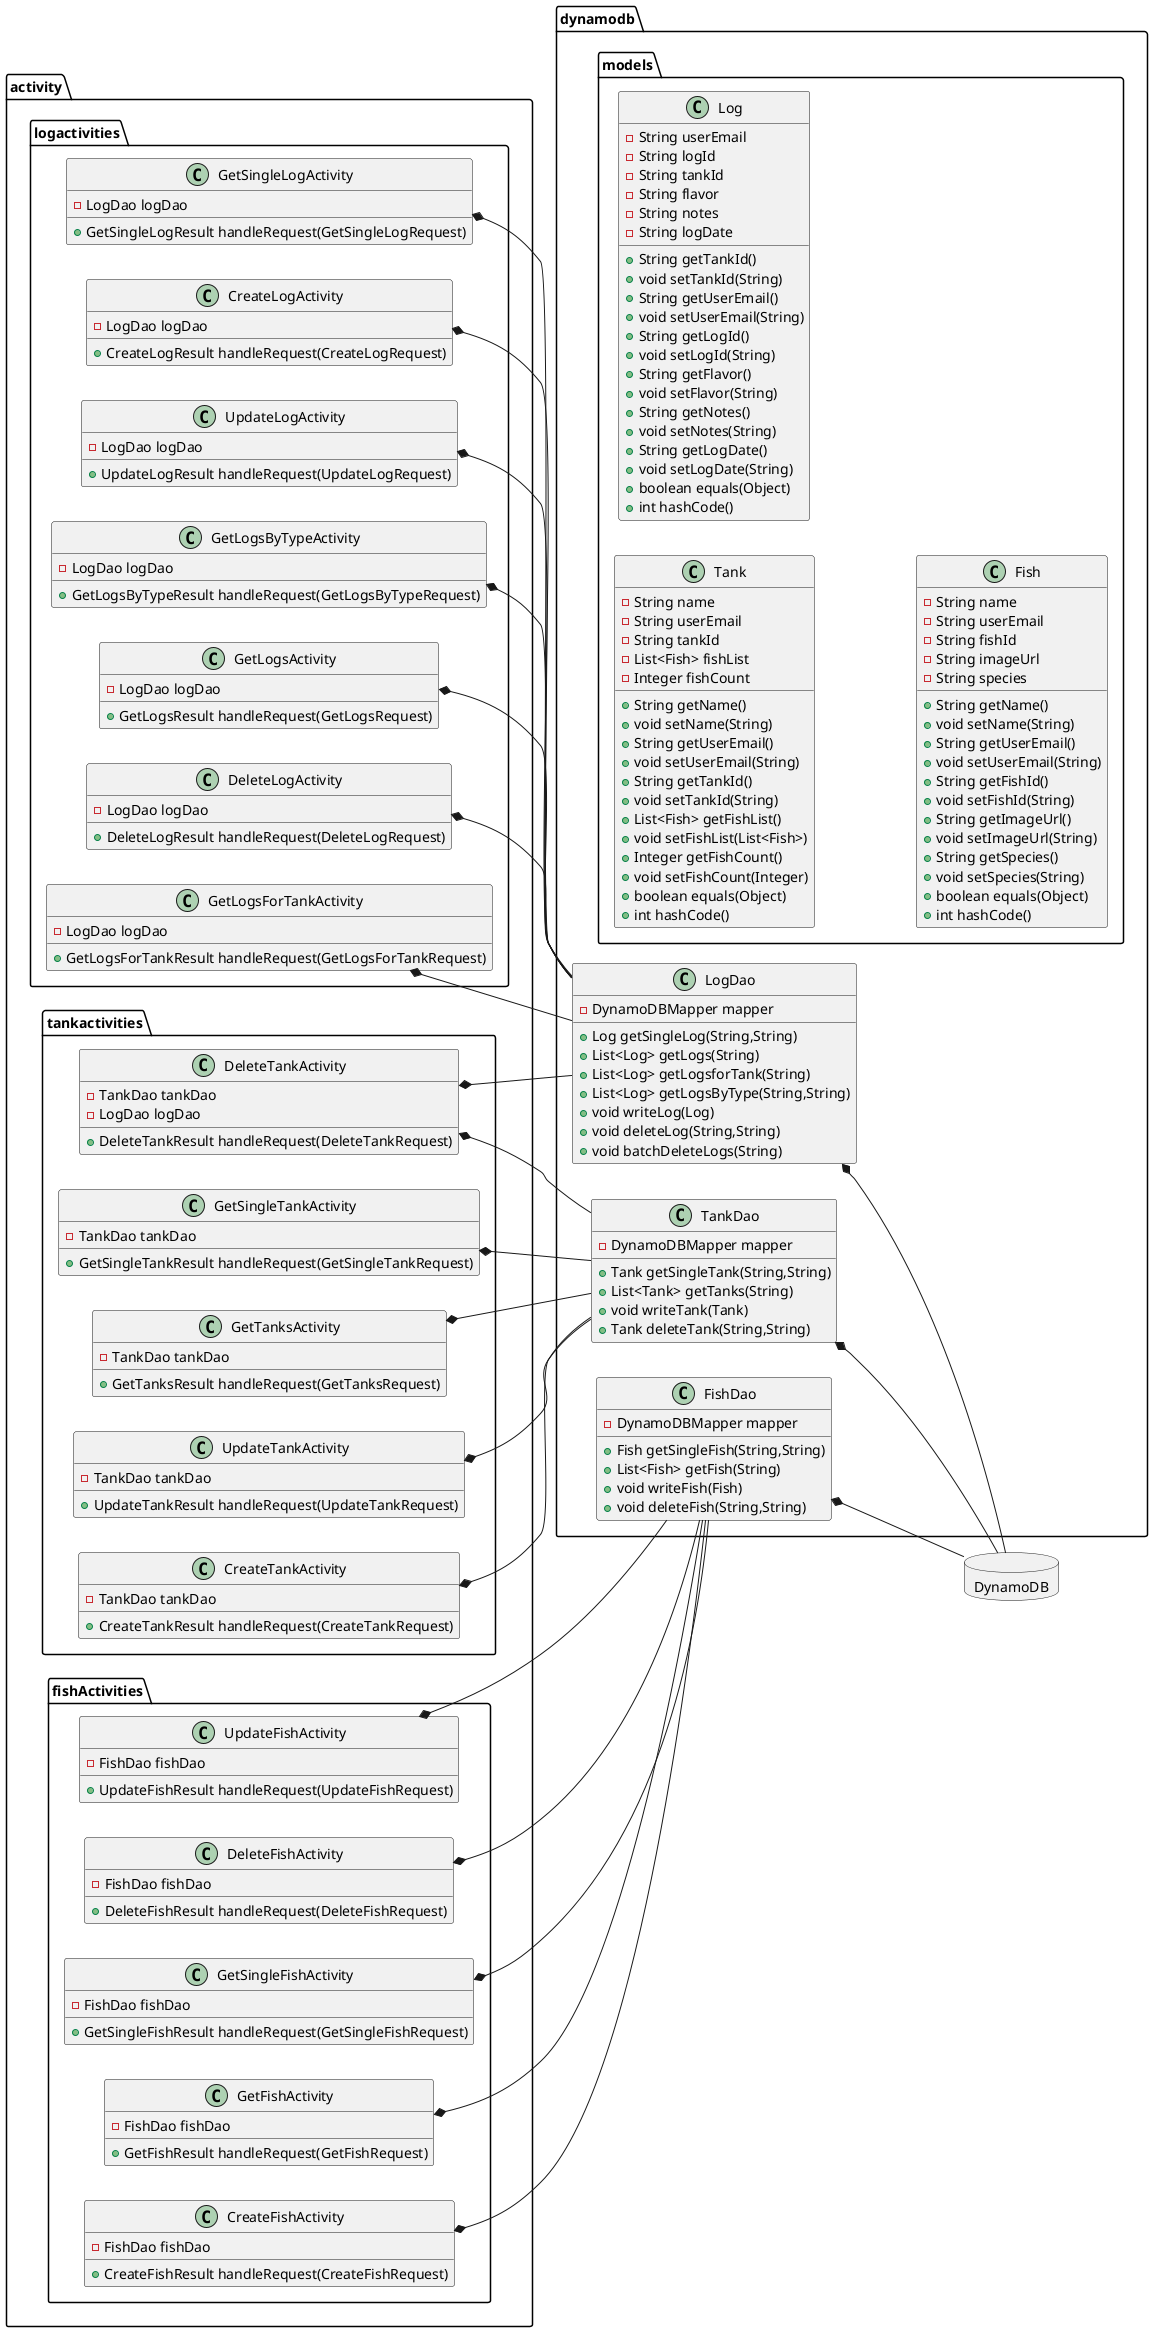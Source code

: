 @startuml
left to right direction
class  activity.logactivities.GetSingleLogActivity {
- LogDao logDao
+ GetSingleLogResult handleRequest(GetSingleLogRequest)
}
class  dynamodb.FishDao {
- DynamoDBMapper mapper
+ Fish getSingleFish(String,String)
+ List<Fish> getFish(String)
+ void writeFish(Fish)
+ void deleteFish(String,String)
}
class  dynamodb.models.Tank {
- String name
- String userEmail
- String tankId
- List<Fish> fishList
- Integer fishCount
+ String getName()
+ void setName(String)
+ String getUserEmail()
+ void setUserEmail(String)
+ String getTankId()
+ void setTankId(String)
+ List<Fish> getFishList()
+ void setFishList(List<Fish>)
+ Integer getFishCount()
+ void setFishCount(Integer)
+ boolean equals(Object)
+ int hashCode()
}
class  dynamodb.models.Log {
- String userEmail
- String logId
- String tankId
- String flavor
- String notes
- String logDate
+ String getTankId()
+ void setTankId(String)
+ String getUserEmail()
+ void setUserEmail(String)
+ String getLogId()
+ void setLogId(String)
+ String getFlavor()
+ void setFlavor(String)
+ String getNotes()
+ void setNotes(String)
+ String getLogDate()
+ void setLogDate(String)
+ boolean equals(Object)
+ int hashCode()
}
class  dynamodb.TankDao {
- DynamoDBMapper mapper
+ Tank getSingleTank(String,String)
+ List<Tank> getTanks(String)
+ void writeTank(Tank)
+ Tank deleteTank(String,String)
}
class  activity.logactivities.CreateLogActivity {
- LogDao logDao
+ CreateLogResult handleRequest(CreateLogRequest)
}
class  activity.logactivities.UpdateLogActivity {
- LogDao logDao
+ UpdateLogResult handleRequest(UpdateLogRequest)
}
class  activity.logactivities.GetLogsByTypeActivity {
- LogDao logDao
+ GetLogsByTypeResult handleRequest(GetLogsByTypeRequest)
}
class  activity.tankactivities.GetSingleTankActivity {
- TankDao tankDao
+ GetSingleTankResult handleRequest(GetSingleTankRequest)
}
class  dynamodb.models.Fish {
- String name
- String userEmail
- String fishId
- String imageUrl
- String species
+ String getName()
+ void setName(String)
+ String getUserEmail()
+ void setUserEmail(String)
+ String getFishId()
+ void setFishId(String)
+ String getImageUrl()
+ void setImageUrl(String)
+ String getSpecies()
+ void setSpecies(String)
+ boolean equals(Object)
+ int hashCode()
}
class  activity.logactivities.GetLogsActivity {
- LogDao logDao
+ GetLogsResult handleRequest(GetLogsRequest)
}
class  activity.tankactivities.GetTanksActivity {
- TankDao tankDao
+ GetTanksResult handleRequest(GetTanksRequest)
}
class  activity.fishActivities.UpdateFishActivity {
- FishDao fishDao
+ UpdateFishResult handleRequest(UpdateFishRequest)
}
class  activity.fishActivities.DeleteFishActivity {
- FishDao fishDao
+ DeleteFishResult handleRequest(DeleteFishRequest)
}
class  activity.fishActivities.GetSingleFishActivity {
- FishDao fishDao
+ GetSingleFishResult handleRequest(GetSingleFishRequest)
}
class  activity.tankactivities.UpdateTankActivity {
- TankDao tankDao
+ UpdateTankResult handleRequest(UpdateTankRequest)
}
class  dynamodb.LogDao {
- DynamoDBMapper mapper
+ Log getSingleLog(String,String)
+ List<Log> getLogs(String)
+ List<Log> getLogsforTank(String)
+ List<Log> getLogsByType(String,String)
+ void writeLog(Log)
+ void deleteLog(String,String)
+ void batchDeleteLogs(String)
}
class  activity.tankactivities.DeleteTankActivity {
- TankDao tankDao
- LogDao logDao
+ DeleteTankResult handleRequest(DeleteTankRequest)
}
class  activity.tankactivities.CreateTankActivity {
- TankDao tankDao
+ CreateTankResult handleRequest(CreateTankRequest)
}
class  activity.fishActivities.GetFishActivity {
- FishDao fishDao
+ GetFishResult handleRequest(GetFishRequest)
}
class  activity.logactivities.DeleteLogActivity {
- LogDao logDao
+ DeleteLogResult handleRequest(DeleteLogRequest)
}
class  activity.fishActivities.CreateFishActivity {
- FishDao fishDao
+ CreateFishResult handleRequest(CreateFishRequest)
}
class  activity.logactivities.GetLogsForTankActivity {
- LogDao logDao
+ GetLogsForTankResult handleRequest(GetLogsForTankRequest)
}

database DynamoDB {
}

UpdateLogActivity *-- LogDao
CreateLogActivity *-- LogDao
DeleteLogActivity *-- LogDao
GetSingleLogActivity *-- LogDao
GetLogsForTankActivity *-- LogDao
GetLogsActivity *-- LogDao
GetLogsByTypeActivity *-- LogDao

UpdateTankActivity *-- TankDao
CreateTankActivity *-- TankDao
DeleteTankActivity *-- TankDao
DeleteTankActivity *-- LogDao
GetTanksActivity *-- TankDao
GetSingleTankActivity *-- TankDao

CreateFishActivity *-- FishDao
DeleteFishActivity *-- FishDao
GetFishActivity *-- FishDao
GetSingleFishActivity *-- FishDao
UpdateFishActivity *-- FishDao

FishDao *-- DynamoDB
TankDao *-- DynamoDB
LogDao *-- DynamoDB

@enduml